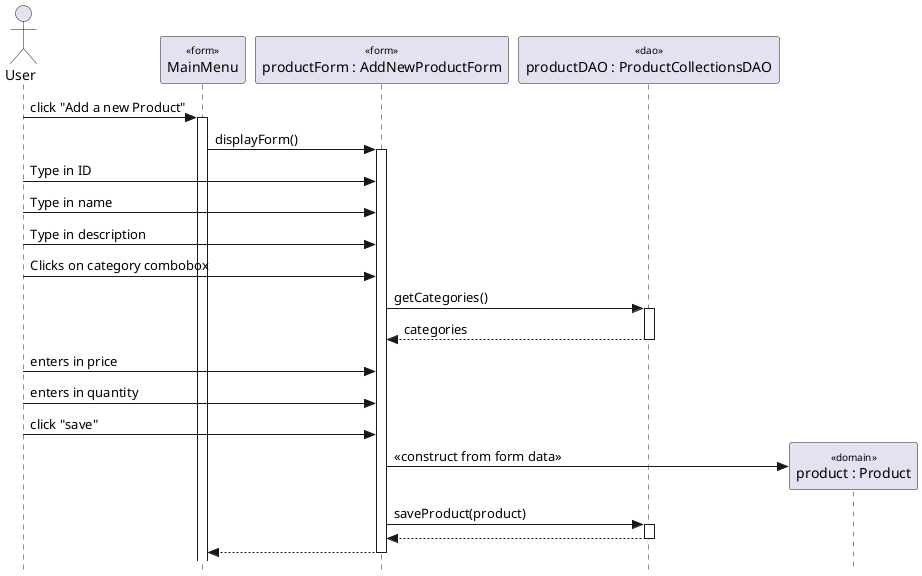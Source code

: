 @startuml

skinparam {
  Style StrictUML
  SequenceStereotype {
    Font {
      Size 10
      Style plain
    }
  }
}

actor "User" as user
participant "MainMenu" as menu <<form>>
participant "productForm : AddNewProductForm" as form <<form>>
participant "productDAO : ProductCollectionsDAO" as dao  <<dao>>
participant "product : Product" as product <<domain>> 

user -> menu : click "Add a new Product"
menu++

menu -> form : displayForm()
form++

user -> form : Type in ID
user -> form : Type in name
user -> form : Type in description
user -> form : Clicks on category combobox

form -> dao : getCategories() 
dao++
return categories

user -> form : enters in price
user -> form : enters in quantity

user -> form : click "save"
create product
form -> product : <<construct from form data>>

form -> dao : saveProduct(product)
dao++
return

return
@enduml

